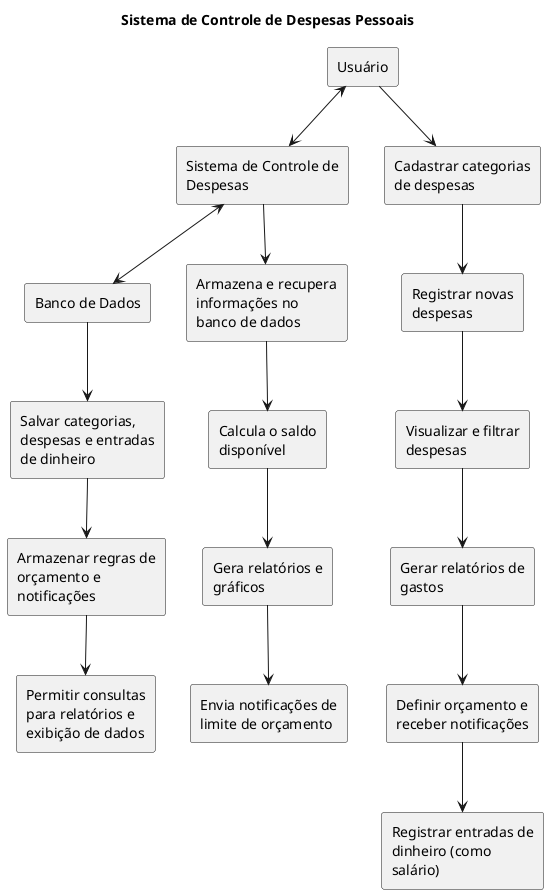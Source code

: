 @startuml saldo-positivo
title "Sistema de Controle de Despesas Pessoais"

' Define nodes
rectangle "Usuário" as Usuario
rectangle "Sistema de Controle de\nDespesas" as Sistema
rectangle "Banco de Dados" as DB

' Define connections between primary components
Usuario <--> Sistema
Sistema <--> DB

' User actions flow
rectangle "Cadastrar categorias\nde despesas" as UC1
rectangle "Registrar novas\ndespesas" as UC2
rectangle "Visualizar e filtrar\ndespesas" as UC3
rectangle "Gerar relatórios de\ngastos" as UC4
rectangle "Definir orçamento e\nreceber notificações" as UC5
rectangle "Registrar entradas de\ndinheiro (como\nsalário)" as UC6

Usuario -down-> UC1
UC1 -down-> UC2
UC2 -down-> UC3
UC3 -down-> UC4
UC4 -down-> UC5
UC5 -down-> UC6

' System actions flow
rectangle "Armazena e recupera\ninformações no\nbanco de dados" as SC1
rectangle "Calcula o saldo\ndisponível" as SC2
rectangle "Gera relatórios e\ngráficos" as SC3
rectangle "Envia notificações de\nlimite de orçamento" as SC4

Sistema -down-> SC1
SC1 -down-> SC2
SC2 -down-> SC3
SC3 -down-> SC4

' Database actions flow
rectangle "Salvar categorias,\ndespesas e entradas\nde dinheiro" as DBC1
rectangle "Armazenar regras de\norçamento e\nnotificações" as DBC2
rectangle "Permitir consultas\npara relatórios e\nexibição de dados" as DBC3

DB -down-> DBC1
DBC1 -down-> DBC2
DBC2 -down-> DBC3

@enduml